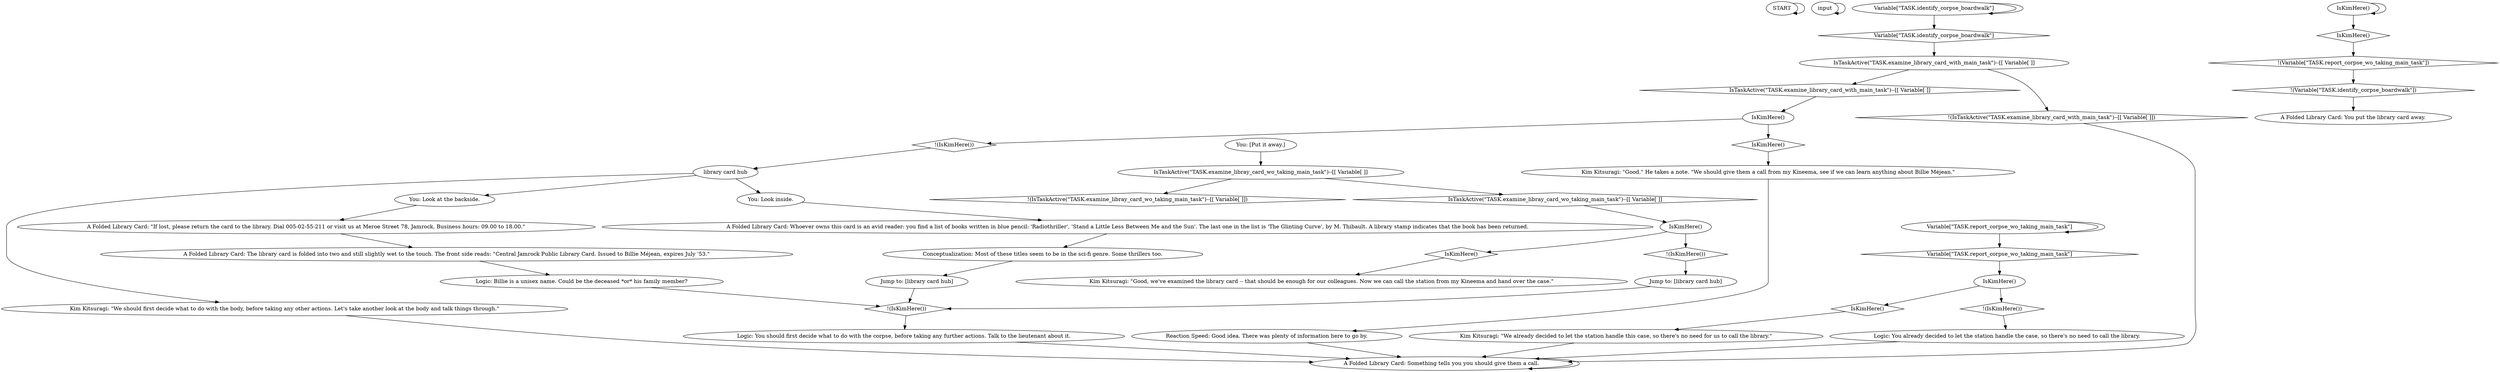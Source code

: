 # INVENTORY / LIBRARY CARD
# dead working class husband library card
# ==================================================
digraph G {
	  0 [label="START"];
	  1 [label="input"];
	  2 [label="A Folded Library Card: The library card is folded into two and still slightly wet to the touch. The front side reads: \"Central Jamrock Public Library Card. Issued to Billie Méjean, expires July '53.\""];
	  3 [label="Variable[\"TASK.identify_corpse_boardwalk\"]"];
	  4 [label="Variable[\"TASK.identify_corpse_boardwalk\"]", shape=diamond];
	  5 [label="!(Variable[\"TASK.identify_corpse_boardwalk\"])", shape=diamond];
	  6 [label="IsKimHere()"];
	  7 [label="IsKimHere()", shape=diamond];
	  8 [label="!(IsKimHere())", shape=diamond];
	  9 [label="library card hub"];
	  10 [label="A Folded Library Card: Something tells you you should give them a call."];
	  11 [label="Jump to: [library card hub]"];
	  12 [label="A Folded Library Card: You put the library card away."];
	  13 [label="Variable[\"TASK.report_corpse_wo_taking_main_task\"]"];
	  14 [label="Variable[\"TASK.report_corpse_wo_taking_main_task\"]", shape=diamond];
	  15 [label="!(Variable[\"TASK.report_corpse_wo_taking_main_task\"])", shape=diamond];
	  16 [label="Kim Kitsuragi: \"We should first decide what to do with the body, before taking any other actions. Let's take another look at the body and talk things through.\""];
	  17 [label="You: [Put it away.]"];
	  18 [label="Logic: Billie is a unisex name. Could be the deceased *or* his family member?"];
	  19 [label="IsTaskActive(\"TASK.examine_libray_card_wo_taking_main_task\")--[[ Variable[ ]]"];
	  20 [label="IsTaskActive(\"TASK.examine_libray_card_wo_taking_main_task\")--[[ Variable[ ]]", shape=diamond];
	  21 [label="!(IsTaskActive(\"TASK.examine_libray_card_wo_taking_main_task\")--[[ Variable[ ]])", shape=diamond];
	  22 [label="You: Look at the backside."];
	  23 [label="A Folded Library Card: Whoever owns this card is an avid reader: you find a list of books written in blue pencil: 'Radiothriller', 'Stand a Little Less Between Me and the Sun'. The last one in the list is 'The Glinting Curve', by M. Thibault. A library stamp indicates that the book has been returned."];
	  24 [label="IsKimHere()"];
	  25 [label="IsKimHere()", shape=diamond];
	  26 [label="!(IsKimHere())", shape=diamond];
	  27 [label="Jump to: [library card hub]"];
	  28 [label="Logic: You should first decide what to do with the corpse, before taking any further actions. Talk to the lieutenant about it."];
	  29 [label="Kim Kitsuragi: \"Good, we've examined the library card -- that should be enough for our colleagues. Now we can call the station from my Kineema and hand over the case.\""];
	  30 [label="A Folded Library Card: \"If lost, please return the card to the library. Dial 005-02-55-211 or visit us at Meroe Street 78, Jamrock. Business hours: 09.00 to 18.00.\""];
	  31 [label="Reaction Speed: Good idea. There was plenty of information here to go by."];
	  32 [label="IsKimHere()"];
	  33 [label="IsKimHere()", shape=diamond];
	  34 [label="!(IsKimHere())", shape=diamond];
	  35 [label="Kim Kitsuragi: \"Good.\" He takes a note. \"We should give them a call from my Kineema, see if we can learn anything about Billie Méjean.\""];
	  36 [label="Conceptualization: Most of these titles seem to be in the sci-fi genre. Some thrillers too."];
	  37 [label="Kim Kitsuragi: \"We already decided to let the station handle this case, so there's no need for us to call the library.\""];
	  38 [label="Logic: You already decided to let the station handle the case, so there's no need to call the library."];
	  39 [label="IsKimHere()"];
	  40 [label="IsKimHere()", shape=diamond];
	  41 [label="!(IsKimHere())", shape=diamond];
	  42 [label="IsTaskActive(\"TASK.examine_library_card_with_main_task\")--[[ Variable[ ]]"];
	  43 [label="IsTaskActive(\"TASK.examine_library_card_with_main_task\")--[[ Variable[ ]]", shape=diamond];
	  44 [label="!(IsTaskActive(\"TASK.examine_library_card_with_main_task\")--[[ Variable[ ]])", shape=diamond];
	  45 [label="You: Look inside."];
	  0 -> 0
	  1 -> 1
	  2 -> 18
	  3 -> 3
	  3 -> 4
	  4 -> 42
	  5 -> 12
	  6 -> 6
	  6 -> 7
	  7 -> 15
	  8 -> 28
	  9 -> 16
	  9 -> 45
	  9 -> 22
	  10 -> 10
	  11 -> 8
	  13 -> 13
	  13 -> 14
	  14 -> 32
	  15 -> 5
	  16 -> 10
	  17 -> 19
	  18 -> 8
	  19 -> 20
	  19 -> 21
	  20 -> 39
	  22 -> 30
	  23 -> 36
	  24 -> 25
	  24 -> 26
	  25 -> 35
	  26 -> 9
	  27 -> 8
	  28 -> 10
	  30 -> 2
	  31 -> 10
	  32 -> 33
	  32 -> 34
	  33 -> 37
	  34 -> 38
	  35 -> 31
	  36 -> 27
	  37 -> 10
	  38 -> 10
	  39 -> 40
	  39 -> 41
	  40 -> 29
	  41 -> 11
	  42 -> 43
	  42 -> 44
	  43 -> 24
	  44 -> 10
	  45 -> 23
}

